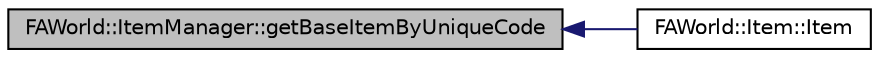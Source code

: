 digraph G
{
  edge [fontname="Helvetica",fontsize="10",labelfontname="Helvetica",labelfontsize="10"];
  node [fontname="Helvetica",fontsize="10",shape=record];
  rankdir="LR";
  Node1 [label="FAWorld::ItemManager::getBaseItemByUniqueCode",height=0.2,width=0.4,color="black", fillcolor="grey75", style="filled" fontcolor="black"];
  Node1 -> Node2 [dir="back",color="midnightblue",fontsize="10",style="solid",fontname="Helvetica"];
  Node2 [label="FAWorld::Item::Item",height=0.2,width=0.4,color="black", fillcolor="white", style="filled",URL="$class_f_a_world_1_1_item.html#a88dfcbe2414c2956442d4a291015cfba"];
}
